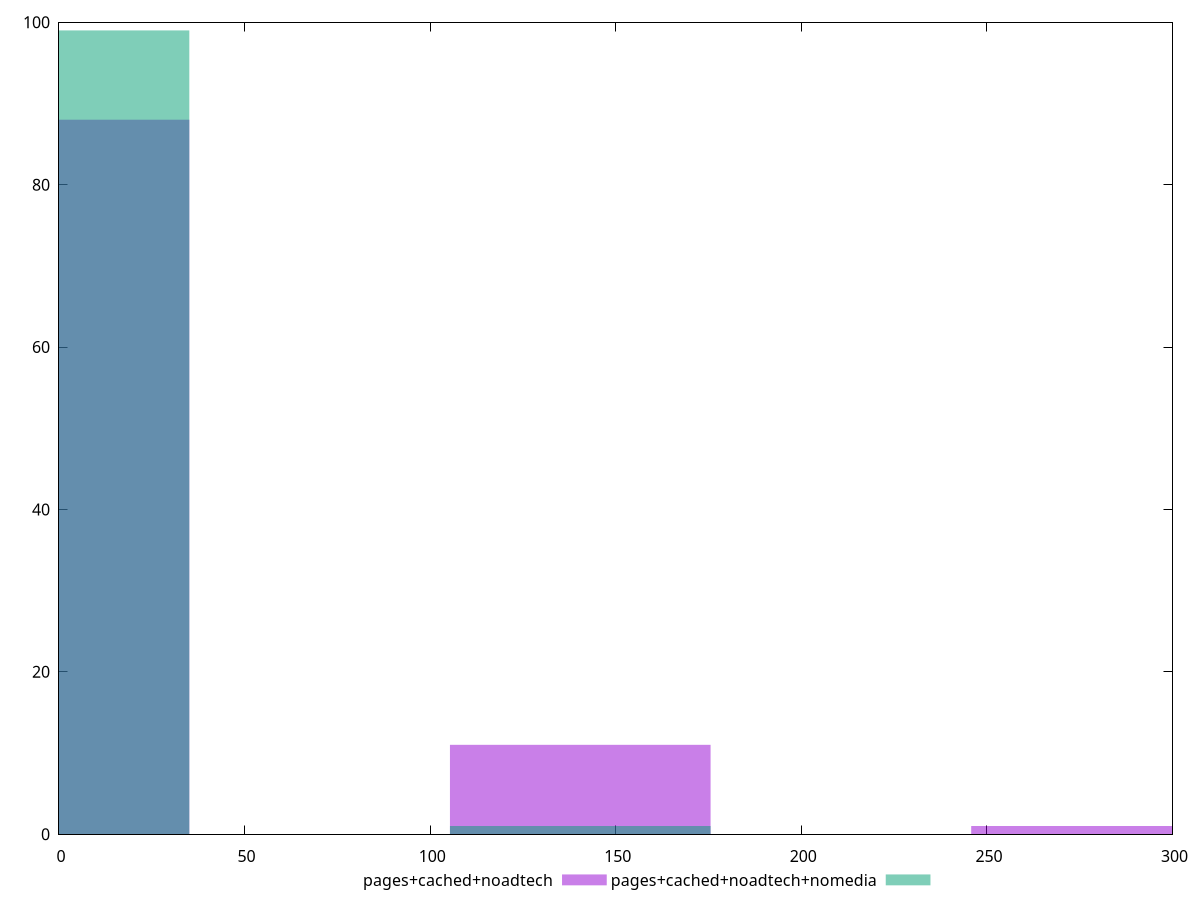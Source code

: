 reset

$pagesCachedNoadtech <<EOF
0 88
140.4381273108255 11
280.876254621651 1
EOF

$pagesCachedNoadtechNomedia <<EOF
0 99
140.4381273108255 1
EOF

set key outside below
set boxwidth 70.21906365541275
set xrange [0:300]
set yrange [0:100]
set trange [0:100]
set style fill transparent solid 0.5 noborder
set terminal svg size 640, 500 enhanced background rgb 'white'
set output "report_00017_2021-02-10T15-08-03.406Z/unminified-javascript/comparison/histogram/2_vs_3.svg"

plot $pagesCachedNoadtech title "pages+cached+noadtech" with boxes, \
     $pagesCachedNoadtechNomedia title "pages+cached+noadtech+nomedia" with boxes

reset
